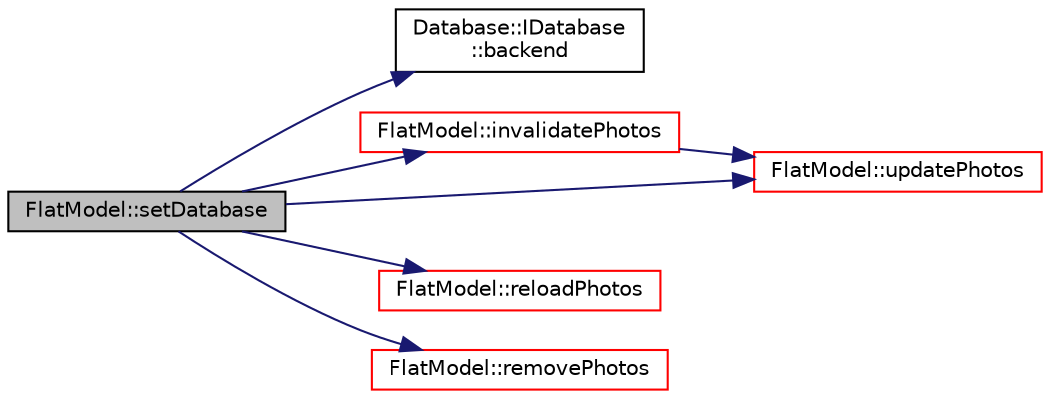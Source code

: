 digraph "FlatModel::setDatabase"
{
 // LATEX_PDF_SIZE
  edge [fontname="Helvetica",fontsize="10",labelfontname="Helvetica",labelfontsize="10"];
  node [fontname="Helvetica",fontsize="10",shape=record];
  rankdir="LR";
  Node1 [label="FlatModel::setDatabase",height=0.2,width=0.4,color="black", fillcolor="grey75", style="filled", fontcolor="black",tooltip=" "];
  Node1 -> Node2 [color="midnightblue",fontsize="10",style="solid",fontname="Helvetica"];
  Node2 [label="Database::IDatabase\l::backend",height=0.2,width=0.4,color="black", fillcolor="white", style="filled",URL="$struct_database_1_1_i_database.html#a82cb978c80502fa0439ccb9bd68ac0f1",tooltip=" "];
  Node1 -> Node3 [color="midnightblue",fontsize="10",style="solid",fontname="Helvetica"];
  Node3 [label="FlatModel::invalidatePhotos",height=0.2,width=0.4,color="red", fillcolor="white", style="filled",URL="$class_flat_model.html#aca8c6652eb792b0e2658ba35c85c85a0",tooltip=" "];
  Node3 -> Node8 [color="midnightblue",fontsize="10",style="solid",fontname="Helvetica"];
  Node8 [label="FlatModel::updatePhotos",height=0.2,width=0.4,color="red", fillcolor="white", style="filled",URL="$class_flat_model.html#ab787f239714891d0dbea80843b519bf2",tooltip=" "];
  Node1 -> Node22 [color="midnightblue",fontsize="10",style="solid",fontname="Helvetica"];
  Node22 [label="FlatModel::reloadPhotos",height=0.2,width=0.4,color="red", fillcolor="white", style="filled",URL="$class_flat_model.html#ad7e7b563526a60acc35ccbf1d2491ba3",tooltip=" "];
  Node1 -> Node25 [color="midnightblue",fontsize="10",style="solid",fontname="Helvetica"];
  Node25 [label="FlatModel::removePhotos",height=0.2,width=0.4,color="red", fillcolor="white", style="filled",URL="$class_flat_model.html#ab9fb6e274371e14fefea22b94235d657",tooltip=" "];
  Node1 -> Node8 [color="midnightblue",fontsize="10",style="solid",fontname="Helvetica"];
}
